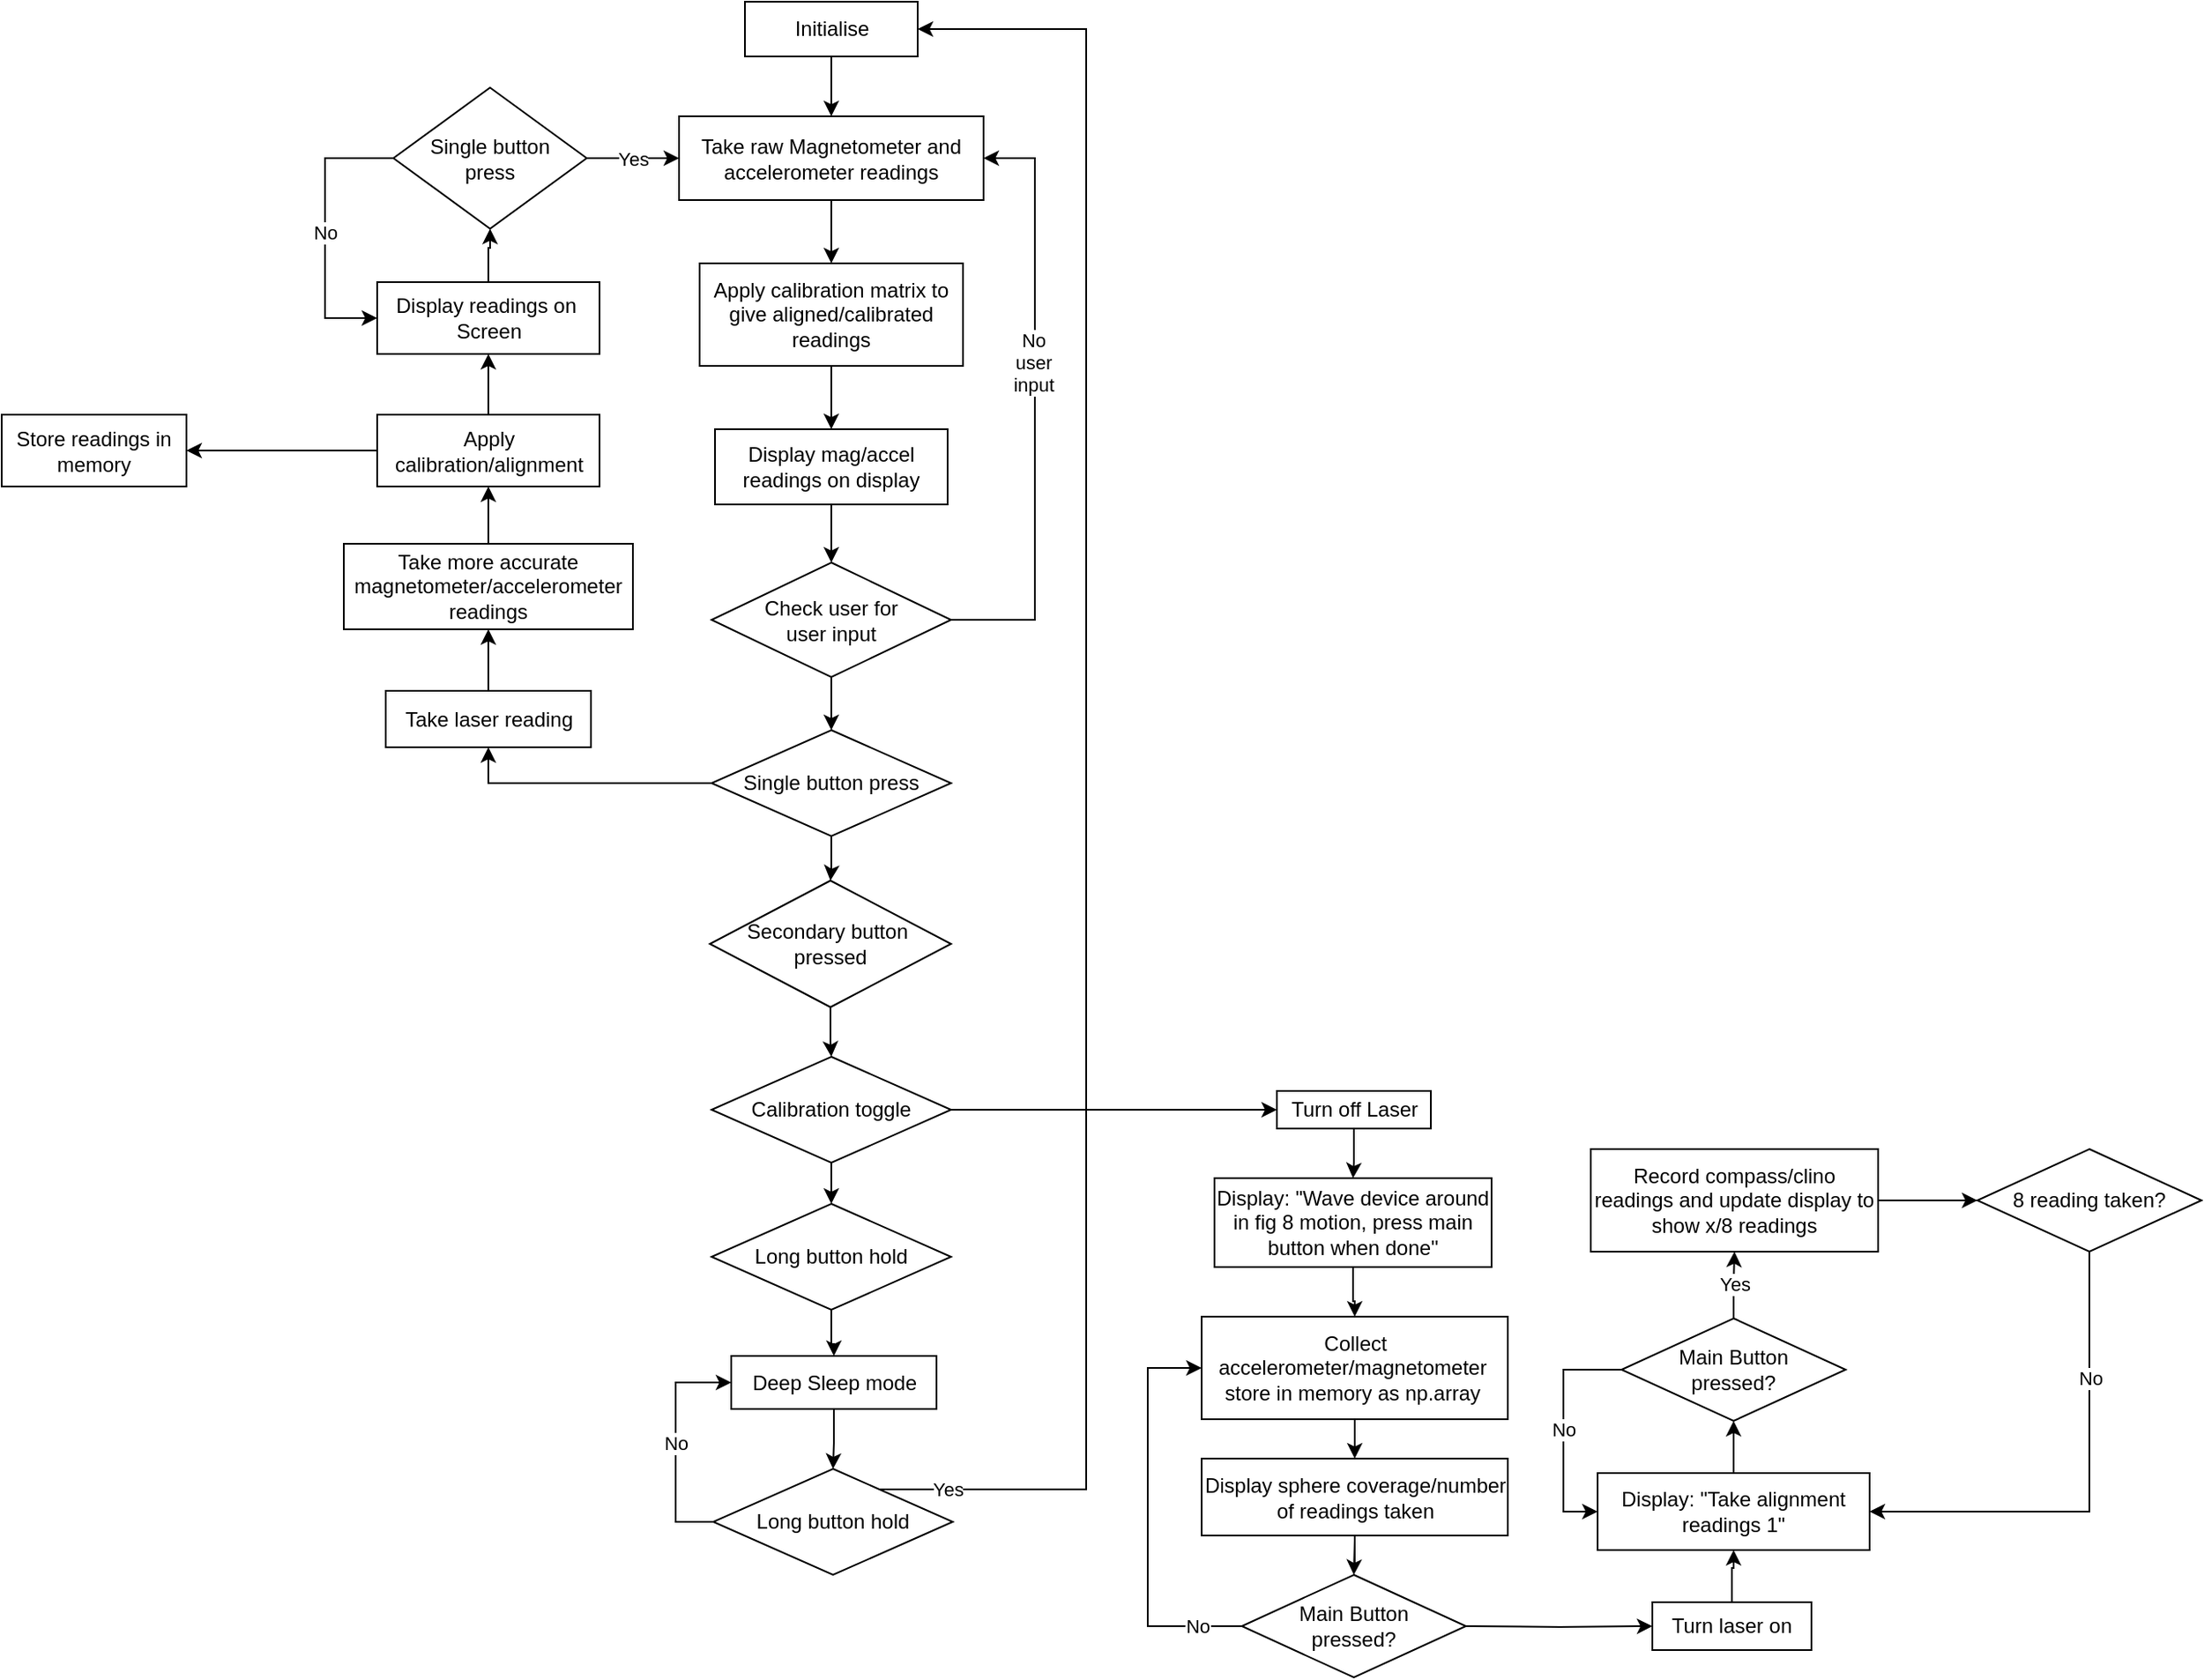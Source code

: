 <mxfile version="21.0.8" type="github">
  <diagram id="prtHgNgQTEPvFCAcTncT" name="Page-1">
    <mxGraphModel dx="1687" dy="899" grid="0" gridSize="10" guides="1" tooltips="1" connect="1" arrows="1" fold="1" page="1" pageScale="1" pageWidth="1654" pageHeight="1169" math="0" shadow="0">
      <root>
        <mxCell id="0" />
        <mxCell id="1" parent="0" />
        <mxCell id="mQ-JSUjQyCsfGKi6wpiM-22" value="" style="edgeStyle=orthogonalEdgeStyle;rounded=0;orthogonalLoop=1;jettySize=auto;html=1;" edge="1" parent="1" source="dNxyNK7c78bLwvsdeMH5-26" target="mQ-JSUjQyCsfGKi6wpiM-21">
          <mxGeometry relative="1" as="geometry" />
        </mxCell>
        <mxCell id="dNxyNK7c78bLwvsdeMH5-26" value="Initialise" style="rounded=0;whiteSpace=wrap;html=1;fontFamily=Helvetica;fontSize=12;fontColor=#000000;align=center;" parent="1" vertex="1">
          <mxGeometry x="699.5" y="131" width="101" height="32" as="geometry" />
        </mxCell>
        <mxCell id="mQ-JSUjQyCsfGKi6wpiM-32" value="" style="edgeStyle=orthogonalEdgeStyle;rounded=0;orthogonalLoop=1;jettySize=auto;html=1;" edge="1" parent="1" source="dNxyNK7c78bLwvsdeMH5-30" target="mQ-JSUjQyCsfGKi6wpiM-31">
          <mxGeometry relative="1" as="geometry" />
        </mxCell>
        <mxCell id="dNxyNK7c78bLwvsdeMH5-30" value="Display mag/accel readings on display" style="rounded=0;whiteSpace=wrap;html=1;fontFamily=Helvetica;fontSize=12;fontColor=#000000;align=center;" parent="1" vertex="1">
          <mxGeometry x="682" y="381" width="136" height="44" as="geometry" />
        </mxCell>
        <mxCell id="mQ-JSUjQyCsfGKi6wpiM-98" style="edgeStyle=orthogonalEdgeStyle;rounded=0;orthogonalLoop=1;jettySize=auto;html=1;entryX=0.5;entryY=0;entryDx=0;entryDy=0;" edge="1" parent="1" source="mQ-JSUjQyCsfGKi6wpiM-14" target="dNxyNK7c78bLwvsdeMH5-30">
          <mxGeometry relative="1" as="geometry" />
        </mxCell>
        <mxCell id="mQ-JSUjQyCsfGKi6wpiM-14" value="Apply calibration matrix to give aligned/calibrated readings" style="whiteSpace=wrap;html=1;fontColor=#000000;" vertex="1" parent="1">
          <mxGeometry x="673" y="284" width="154" height="60" as="geometry" />
        </mxCell>
        <mxCell id="mQ-JSUjQyCsfGKi6wpiM-93" style="edgeStyle=orthogonalEdgeStyle;rounded=0;orthogonalLoop=1;jettySize=auto;html=1;entryX=0.5;entryY=0;entryDx=0;entryDy=0;" edge="1" parent="1" source="mQ-JSUjQyCsfGKi6wpiM-21" target="mQ-JSUjQyCsfGKi6wpiM-14">
          <mxGeometry relative="1" as="geometry" />
        </mxCell>
        <mxCell id="mQ-JSUjQyCsfGKi6wpiM-21" value="Take raw Magnetometer and accelerometer readings" style="rounded=0;whiteSpace=wrap;html=1;fontFamily=Helvetica;fontSize=12;fontColor=#000000;align=center;" vertex="1" parent="1">
          <mxGeometry x="661" y="198" width="178" height="49" as="geometry" />
        </mxCell>
        <mxCell id="mQ-JSUjQyCsfGKi6wpiM-33" style="edgeStyle=orthogonalEdgeStyle;rounded=0;orthogonalLoop=1;jettySize=auto;html=1;entryX=1;entryY=0.5;entryDx=0;entryDy=0;" edge="1" parent="1" source="mQ-JSUjQyCsfGKi6wpiM-31" target="mQ-JSUjQyCsfGKi6wpiM-21">
          <mxGeometry relative="1" as="geometry">
            <Array as="points">
              <mxPoint x="869" y="493" />
              <mxPoint x="869" y="223" />
            </Array>
          </mxGeometry>
        </mxCell>
        <mxCell id="mQ-JSUjQyCsfGKi6wpiM-34" value="No&lt;br&gt;user&lt;br&gt;input" style="edgeLabel;html=1;align=center;verticalAlign=middle;resizable=0;points=[];" vertex="1" connectable="0" parent="mQ-JSUjQyCsfGKi6wpiM-33">
          <mxGeometry x="0.152" y="1" relative="1" as="geometry">
            <mxPoint y="1" as="offset" />
          </mxGeometry>
        </mxCell>
        <mxCell id="mQ-JSUjQyCsfGKi6wpiM-44" value="" style="edgeStyle=orthogonalEdgeStyle;rounded=0;orthogonalLoop=1;jettySize=auto;html=1;" edge="1" parent="1" source="mQ-JSUjQyCsfGKi6wpiM-31" target="mQ-JSUjQyCsfGKi6wpiM-43">
          <mxGeometry relative="1" as="geometry" />
        </mxCell>
        <mxCell id="mQ-JSUjQyCsfGKi6wpiM-31" value="Check user for &lt;br&gt;user input" style="rhombus;whiteSpace=wrap;html=1;fontFamily=Helvetica;fontSize=12;fontColor=#000000;align=center;" vertex="1" parent="1">
          <mxGeometry x="680" y="459" width="140" height="67" as="geometry" />
        </mxCell>
        <mxCell id="mQ-JSUjQyCsfGKi6wpiM-46" value="" style="edgeStyle=orthogonalEdgeStyle;rounded=0;orthogonalLoop=1;jettySize=auto;html=1;" edge="1" parent="1" source="mQ-JSUjQyCsfGKi6wpiM-43" target="mQ-JSUjQyCsfGKi6wpiM-45">
          <mxGeometry relative="1" as="geometry" />
        </mxCell>
        <mxCell id="mQ-JSUjQyCsfGKi6wpiM-85" style="edgeStyle=orthogonalEdgeStyle;rounded=0;orthogonalLoop=1;jettySize=auto;html=1;entryX=0.5;entryY=1;entryDx=0;entryDy=0;" edge="1" parent="1" source="mQ-JSUjQyCsfGKi6wpiM-43" target="mQ-JSUjQyCsfGKi6wpiM-57">
          <mxGeometry relative="1" as="geometry" />
        </mxCell>
        <mxCell id="mQ-JSUjQyCsfGKi6wpiM-43" value="Single button press" style="rhombus;whiteSpace=wrap;html=1;fontColor=#000000;" vertex="1" parent="1">
          <mxGeometry x="680" y="557" width="140" height="62" as="geometry" />
        </mxCell>
        <mxCell id="mQ-JSUjQyCsfGKi6wpiM-108" style="edgeStyle=orthogonalEdgeStyle;rounded=0;orthogonalLoop=1;jettySize=auto;html=1;" edge="1" parent="1" source="mQ-JSUjQyCsfGKi6wpiM-45" target="mQ-JSUjQyCsfGKi6wpiM-107">
          <mxGeometry relative="1" as="geometry" />
        </mxCell>
        <mxCell id="mQ-JSUjQyCsfGKi6wpiM-45" value="Secondary button&amp;nbsp;&lt;br&gt;pressed" style="rhombus;whiteSpace=wrap;html=1;fontColor=#000000;" vertex="1" parent="1">
          <mxGeometry x="679" y="645" width="141" height="74" as="geometry" />
        </mxCell>
        <mxCell id="mQ-JSUjQyCsfGKi6wpiM-50" value="" style="edgeStyle=orthogonalEdgeStyle;rounded=0;orthogonalLoop=1;jettySize=auto;html=1;" edge="1" parent="1" source="mQ-JSUjQyCsfGKi6wpiM-47" target="mQ-JSUjQyCsfGKi6wpiM-49">
          <mxGeometry relative="1" as="geometry" />
        </mxCell>
        <mxCell id="mQ-JSUjQyCsfGKi6wpiM-47" value="Long button hold" style="rhombus;whiteSpace=wrap;html=1;fontColor=#000000;" vertex="1" parent="1">
          <mxGeometry x="680" y="834" width="140" height="62" as="geometry" />
        </mxCell>
        <mxCell id="mQ-JSUjQyCsfGKi6wpiM-52" value="" style="edgeStyle=orthogonalEdgeStyle;rounded=0;orthogonalLoop=1;jettySize=auto;html=1;" edge="1" parent="1" source="mQ-JSUjQyCsfGKi6wpiM-49" target="mQ-JSUjQyCsfGKi6wpiM-51">
          <mxGeometry relative="1" as="geometry" />
        </mxCell>
        <mxCell id="mQ-JSUjQyCsfGKi6wpiM-49" value="Deep Sleep mode" style="whiteSpace=wrap;html=1;fontColor=#000000;" vertex="1" parent="1">
          <mxGeometry x="691.5" y="923" width="120" height="31" as="geometry" />
        </mxCell>
        <mxCell id="mQ-JSUjQyCsfGKi6wpiM-55" value="No" style="edgeStyle=orthogonalEdgeStyle;rounded=0;orthogonalLoop=1;jettySize=auto;html=1;entryX=0;entryY=0.5;entryDx=0;entryDy=0;" edge="1" parent="1" source="mQ-JSUjQyCsfGKi6wpiM-51" target="mQ-JSUjQyCsfGKi6wpiM-49">
          <mxGeometry relative="1" as="geometry">
            <Array as="points">
              <mxPoint x="659" y="1020" />
              <mxPoint x="659" y="939" />
            </Array>
          </mxGeometry>
        </mxCell>
        <mxCell id="mQ-JSUjQyCsfGKi6wpiM-105" style="edgeStyle=orthogonalEdgeStyle;rounded=0;orthogonalLoop=1;jettySize=auto;html=1;entryX=1;entryY=0.5;entryDx=0;entryDy=0;" edge="1" parent="1" source="mQ-JSUjQyCsfGKi6wpiM-51" target="dNxyNK7c78bLwvsdeMH5-26">
          <mxGeometry relative="1" as="geometry">
            <Array as="points">
              <mxPoint x="899" y="1001" />
              <mxPoint x="899" y="147" />
            </Array>
          </mxGeometry>
        </mxCell>
        <mxCell id="mQ-JSUjQyCsfGKi6wpiM-106" value="Yes" style="edgeLabel;html=1;align=center;verticalAlign=middle;resizable=0;points=[];" vertex="1" connectable="0" parent="mQ-JSUjQyCsfGKi6wpiM-105">
          <mxGeometry x="-0.895" y="2" relative="1" as="geometry">
            <mxPoint x="-17" y="2" as="offset" />
          </mxGeometry>
        </mxCell>
        <mxCell id="mQ-JSUjQyCsfGKi6wpiM-51" value="Long button hold" style="rhombus;whiteSpace=wrap;html=1;fontColor=#000000;" vertex="1" parent="1">
          <mxGeometry x="681" y="989" width="140" height="62" as="geometry" />
        </mxCell>
        <mxCell id="mQ-JSUjQyCsfGKi6wpiM-62" style="edgeStyle=orthogonalEdgeStyle;rounded=0;orthogonalLoop=1;jettySize=auto;html=1;entryX=0.5;entryY=1;entryDx=0;entryDy=0;" edge="1" parent="1" source="mQ-JSUjQyCsfGKi6wpiM-57" target="mQ-JSUjQyCsfGKi6wpiM-58">
          <mxGeometry relative="1" as="geometry" />
        </mxCell>
        <mxCell id="mQ-JSUjQyCsfGKi6wpiM-57" value="Take laser reading" style="rounded=0;whiteSpace=wrap;html=1;" vertex="1" parent="1">
          <mxGeometry x="489.5" y="534" width="120" height="33" as="geometry" />
        </mxCell>
        <mxCell id="mQ-JSUjQyCsfGKi6wpiM-95" style="edgeStyle=orthogonalEdgeStyle;rounded=0;orthogonalLoop=1;jettySize=auto;html=1;entryX=0.5;entryY=1;entryDx=0;entryDy=0;" edge="1" parent="1" source="mQ-JSUjQyCsfGKi6wpiM-58" target="mQ-JSUjQyCsfGKi6wpiM-59">
          <mxGeometry relative="1" as="geometry" />
        </mxCell>
        <mxCell id="mQ-JSUjQyCsfGKi6wpiM-58" value="Take more accurate magnetometer/accelerometer readings" style="rounded=0;whiteSpace=wrap;html=1;" vertex="1" parent="1">
          <mxGeometry x="465" y="448" width="169" height="50" as="geometry" />
        </mxCell>
        <mxCell id="mQ-JSUjQyCsfGKi6wpiM-94" style="edgeStyle=orthogonalEdgeStyle;rounded=0;orthogonalLoop=1;jettySize=auto;html=1;entryX=0.5;entryY=1;entryDx=0;entryDy=0;" edge="1" parent="1" source="mQ-JSUjQyCsfGKi6wpiM-59" target="mQ-JSUjQyCsfGKi6wpiM-67">
          <mxGeometry relative="1" as="geometry" />
        </mxCell>
        <mxCell id="mQ-JSUjQyCsfGKi6wpiM-99" style="edgeStyle=orthogonalEdgeStyle;rounded=0;orthogonalLoop=1;jettySize=auto;html=1;entryX=1;entryY=0.5;entryDx=0;entryDy=0;" edge="1" parent="1" source="mQ-JSUjQyCsfGKi6wpiM-59" target="mQ-JSUjQyCsfGKi6wpiM-71">
          <mxGeometry relative="1" as="geometry" />
        </mxCell>
        <mxCell id="mQ-JSUjQyCsfGKi6wpiM-59" value="Apply calibration/alignment" style="rounded=0;whiteSpace=wrap;html=1;" vertex="1" parent="1">
          <mxGeometry x="484.5" y="372.5" width="130" height="42" as="geometry" />
        </mxCell>
        <mxCell id="mQ-JSUjQyCsfGKi6wpiM-96" style="edgeStyle=orthogonalEdgeStyle;rounded=0;orthogonalLoop=1;jettySize=auto;html=1;entryX=0.5;entryY=1;entryDx=0;entryDy=0;" edge="1" parent="1" source="mQ-JSUjQyCsfGKi6wpiM-67" target="mQ-JSUjQyCsfGKi6wpiM-73">
          <mxGeometry relative="1" as="geometry" />
        </mxCell>
        <mxCell id="mQ-JSUjQyCsfGKi6wpiM-67" value="Display readings on&amp;nbsp;&lt;br&gt;Screen" style="rounded=0;whiteSpace=wrap;html=1;" vertex="1" parent="1">
          <mxGeometry x="484.5" y="295" width="130" height="42" as="geometry" />
        </mxCell>
        <mxCell id="mQ-JSUjQyCsfGKi6wpiM-71" value="Store readings in memory" style="rounded=0;whiteSpace=wrap;html=1;" vertex="1" parent="1">
          <mxGeometry x="265" y="372.5" width="108" height="42" as="geometry" />
        </mxCell>
        <mxCell id="mQ-JSUjQyCsfGKi6wpiM-87" value="Yes" style="edgeStyle=orthogonalEdgeStyle;rounded=0;orthogonalLoop=1;jettySize=auto;html=1;" edge="1" parent="1" source="mQ-JSUjQyCsfGKi6wpiM-73" target="mQ-JSUjQyCsfGKi6wpiM-21">
          <mxGeometry relative="1" as="geometry" />
        </mxCell>
        <mxCell id="mQ-JSUjQyCsfGKi6wpiM-97" value="No" style="edgeStyle=orthogonalEdgeStyle;rounded=0;orthogonalLoop=1;jettySize=auto;html=1;entryX=0;entryY=0.5;entryDx=0;entryDy=0;" edge="1" parent="1" source="mQ-JSUjQyCsfGKi6wpiM-73" target="mQ-JSUjQyCsfGKi6wpiM-67">
          <mxGeometry x="0.018" relative="1" as="geometry">
            <Array as="points">
              <mxPoint x="454" y="222" />
              <mxPoint x="454" y="316" />
            </Array>
            <mxPoint as="offset" />
          </mxGeometry>
        </mxCell>
        <mxCell id="mQ-JSUjQyCsfGKi6wpiM-73" value="Single button &lt;br&gt;press" style="rhombus;whiteSpace=wrap;html=1;fontFamily=Helvetica;fontSize=12;fontColor=#000000;align=center;" vertex="1" parent="1">
          <mxGeometry x="494" y="181.25" width="113" height="82.5" as="geometry" />
        </mxCell>
        <mxCell id="mQ-JSUjQyCsfGKi6wpiM-135" style="edgeStyle=orthogonalEdgeStyle;rounded=0;orthogonalLoop=1;jettySize=auto;html=1;entryX=0.5;entryY=0;entryDx=0;entryDy=0;" edge="1" parent="1" source="mQ-JSUjQyCsfGKi6wpiM-100" target="mQ-JSUjQyCsfGKi6wpiM-102">
          <mxGeometry relative="1" as="geometry" />
        </mxCell>
        <mxCell id="mQ-JSUjQyCsfGKi6wpiM-100" value="Display: &quot;Wave device around in fig 8 motion, press main button when done&quot;" style="whiteSpace=wrap;html=1;fontColor=#000000;" vertex="1" parent="1">
          <mxGeometry x="974" y="819" width="162" height="52" as="geometry" />
        </mxCell>
        <mxCell id="mQ-JSUjQyCsfGKi6wpiM-111" style="edgeStyle=orthogonalEdgeStyle;rounded=0;orthogonalLoop=1;jettySize=auto;html=1;" edge="1" parent="1" source="mQ-JSUjQyCsfGKi6wpiM-102" target="mQ-JSUjQyCsfGKi6wpiM-104">
          <mxGeometry relative="1" as="geometry" />
        </mxCell>
        <mxCell id="mQ-JSUjQyCsfGKi6wpiM-102" value="Collect accelerometer/magnetometer&amp;nbsp;&lt;br&gt;store in memory as np.array&amp;nbsp;" style="whiteSpace=wrap;html=1;fontColor=#000000;" vertex="1" parent="1">
          <mxGeometry x="966.5" y="900" width="179" height="60" as="geometry" />
        </mxCell>
        <mxCell id="mQ-JSUjQyCsfGKi6wpiM-115" value="" style="edgeStyle=orthogonalEdgeStyle;rounded=0;orthogonalLoop=1;jettySize=auto;html=1;" edge="1" parent="1" source="mQ-JSUjQyCsfGKi6wpiM-104">
          <mxGeometry relative="1" as="geometry">
            <mxPoint x="1055.471" y="1051.013" as="targetPoint" />
          </mxGeometry>
        </mxCell>
        <mxCell id="mQ-JSUjQyCsfGKi6wpiM-104" value="Display sphere coverage/number of readings taken" style="whiteSpace=wrap;html=1;fontColor=#000000;" vertex="1" parent="1">
          <mxGeometry x="966.5" y="983" width="179" height="45" as="geometry" />
        </mxCell>
        <mxCell id="mQ-JSUjQyCsfGKi6wpiM-110" style="edgeStyle=orthogonalEdgeStyle;rounded=0;orthogonalLoop=1;jettySize=auto;html=1;" edge="1" parent="1" source="mQ-JSUjQyCsfGKi6wpiM-107" target="mQ-JSUjQyCsfGKi6wpiM-47">
          <mxGeometry relative="1" as="geometry" />
        </mxCell>
        <mxCell id="mQ-JSUjQyCsfGKi6wpiM-131" style="edgeStyle=orthogonalEdgeStyle;rounded=0;orthogonalLoop=1;jettySize=auto;html=1;entryX=0;entryY=0.5;entryDx=0;entryDy=0;" edge="1" parent="1" source="mQ-JSUjQyCsfGKi6wpiM-107" target="mQ-JSUjQyCsfGKi6wpiM-124">
          <mxGeometry relative="1" as="geometry" />
        </mxCell>
        <mxCell id="mQ-JSUjQyCsfGKi6wpiM-107" value="Calibration toggle" style="rhombus;whiteSpace=wrap;html=1;fontColor=#000000;" vertex="1" parent="1">
          <mxGeometry x="680" y="748" width="140" height="62" as="geometry" />
        </mxCell>
        <mxCell id="mQ-JSUjQyCsfGKi6wpiM-128" style="edgeStyle=orthogonalEdgeStyle;rounded=0;orthogonalLoop=1;jettySize=auto;html=1;" edge="1" parent="1" target="mQ-JSUjQyCsfGKi6wpiM-127">
          <mxGeometry relative="1" as="geometry">
            <mxPoint x="1121.0" y="1081" as="sourcePoint" />
          </mxGeometry>
        </mxCell>
        <mxCell id="mQ-JSUjQyCsfGKi6wpiM-136" value="No" style="edgeStyle=orthogonalEdgeStyle;rounded=0;orthogonalLoop=1;jettySize=auto;html=1;entryX=0;entryY=0.5;entryDx=0;entryDy=0;" edge="1" parent="1" source="mQ-JSUjQyCsfGKi6wpiM-114" target="mQ-JSUjQyCsfGKi6wpiM-102">
          <mxGeometry x="-0.78" relative="1" as="geometry">
            <Array as="points">
              <mxPoint x="935" y="1081" />
              <mxPoint x="935" y="930" />
            </Array>
            <mxPoint as="offset" />
          </mxGeometry>
        </mxCell>
        <mxCell id="mQ-JSUjQyCsfGKi6wpiM-114" value="Main Button &lt;br&gt;pressed?" style="rhombus;whiteSpace=wrap;html=1;fontColor=#000000;" vertex="1" parent="1">
          <mxGeometry x="990" y="1051" width="131" height="60" as="geometry" />
        </mxCell>
        <mxCell id="mQ-JSUjQyCsfGKi6wpiM-120" style="edgeStyle=orthogonalEdgeStyle;rounded=0;orthogonalLoop=1;jettySize=auto;html=1;entryX=0.5;entryY=1;entryDx=0;entryDy=0;" edge="1" parent="1" source="mQ-JSUjQyCsfGKi6wpiM-117" target="mQ-JSUjQyCsfGKi6wpiM-119">
          <mxGeometry relative="1" as="geometry" />
        </mxCell>
        <mxCell id="mQ-JSUjQyCsfGKi6wpiM-117" value="Display: &quot;Take alignment readings 1&quot;" style="whiteSpace=wrap;html=1;fontColor=#000000;" vertex="1" parent="1">
          <mxGeometry x="1198" y="991.5" width="159" height="45" as="geometry" />
        </mxCell>
        <mxCell id="mQ-JSUjQyCsfGKi6wpiM-123" value="Yes" style="edgeStyle=orthogonalEdgeStyle;rounded=0;orthogonalLoop=1;jettySize=auto;html=1;" edge="1" parent="1" source="mQ-JSUjQyCsfGKi6wpiM-119" target="mQ-JSUjQyCsfGKi6wpiM-122">
          <mxGeometry relative="1" as="geometry" />
        </mxCell>
        <mxCell id="mQ-JSUjQyCsfGKi6wpiM-140" value="No" style="edgeStyle=orthogonalEdgeStyle;rounded=0;orthogonalLoop=1;jettySize=auto;html=1;entryX=0;entryY=0.5;entryDx=0;entryDy=0;" edge="1" parent="1" source="mQ-JSUjQyCsfGKi6wpiM-119" target="mQ-JSUjQyCsfGKi6wpiM-117">
          <mxGeometry relative="1" as="geometry">
            <Array as="points">
              <mxPoint x="1178" y="931" />
              <mxPoint x="1178" y="1014" />
            </Array>
          </mxGeometry>
        </mxCell>
        <mxCell id="mQ-JSUjQyCsfGKi6wpiM-119" value="Main Button &lt;br&gt;pressed?" style="rhombus;whiteSpace=wrap;html=1;fontColor=#000000;" vertex="1" parent="1">
          <mxGeometry x="1212" y="901" width="131" height="60" as="geometry" />
        </mxCell>
        <mxCell id="mQ-JSUjQyCsfGKi6wpiM-141" style="edgeStyle=orthogonalEdgeStyle;rounded=0;orthogonalLoop=1;jettySize=auto;html=1;" edge="1" parent="1" source="mQ-JSUjQyCsfGKi6wpiM-122" target="mQ-JSUjQyCsfGKi6wpiM-139">
          <mxGeometry relative="1" as="geometry" />
        </mxCell>
        <mxCell id="mQ-JSUjQyCsfGKi6wpiM-122" value="Record compass/clino readings and update display to show x/8 readings" style="whiteSpace=wrap;html=1;fontColor=#000000;" vertex="1" parent="1">
          <mxGeometry x="1194" y="802" width="168" height="60" as="geometry" />
        </mxCell>
        <mxCell id="mQ-JSUjQyCsfGKi6wpiM-132" style="edgeStyle=orthogonalEdgeStyle;rounded=0;orthogonalLoop=1;jettySize=auto;html=1;entryX=0.5;entryY=0;entryDx=0;entryDy=0;" edge="1" parent="1" source="mQ-JSUjQyCsfGKi6wpiM-124" target="mQ-JSUjQyCsfGKi6wpiM-100">
          <mxGeometry relative="1" as="geometry" />
        </mxCell>
        <mxCell id="mQ-JSUjQyCsfGKi6wpiM-124" value="Turn off Laser" style="whiteSpace=wrap;html=1;fontColor=#000000;" vertex="1" parent="1">
          <mxGeometry x="1010.5" y="768" width="90" height="22" as="geometry" />
        </mxCell>
        <mxCell id="mQ-JSUjQyCsfGKi6wpiM-129" style="edgeStyle=orthogonalEdgeStyle;rounded=0;orthogonalLoop=1;jettySize=auto;html=1;entryX=0.5;entryY=1;entryDx=0;entryDy=0;" edge="1" parent="1" source="mQ-JSUjQyCsfGKi6wpiM-127" target="mQ-JSUjQyCsfGKi6wpiM-117">
          <mxGeometry relative="1" as="geometry" />
        </mxCell>
        <mxCell id="mQ-JSUjQyCsfGKi6wpiM-127" value="Turn laser on" style="whiteSpace=wrap;html=1;fontColor=#000000;" vertex="1" parent="1">
          <mxGeometry x="1230" y="1067" width="93" height="28" as="geometry" />
        </mxCell>
        <mxCell id="mQ-JSUjQyCsfGKi6wpiM-143" value="No" style="edgeStyle=orthogonalEdgeStyle;rounded=0;orthogonalLoop=1;jettySize=auto;html=1;entryX=1;entryY=0.5;entryDx=0;entryDy=0;" edge="1" parent="1" source="mQ-JSUjQyCsfGKi6wpiM-139" target="mQ-JSUjQyCsfGKi6wpiM-117">
          <mxGeometry x="-0.473" relative="1" as="geometry">
            <Array as="points">
              <mxPoint x="1485" y="1014" />
            </Array>
            <mxPoint as="offset" />
          </mxGeometry>
        </mxCell>
        <mxCell id="mQ-JSUjQyCsfGKi6wpiM-139" value="8 reading taken?" style="rhombus;whiteSpace=wrap;html=1;fontColor=#000000;" vertex="1" parent="1">
          <mxGeometry x="1420" y="802" width="131" height="60" as="geometry" />
        </mxCell>
      </root>
    </mxGraphModel>
  </diagram>
</mxfile>
